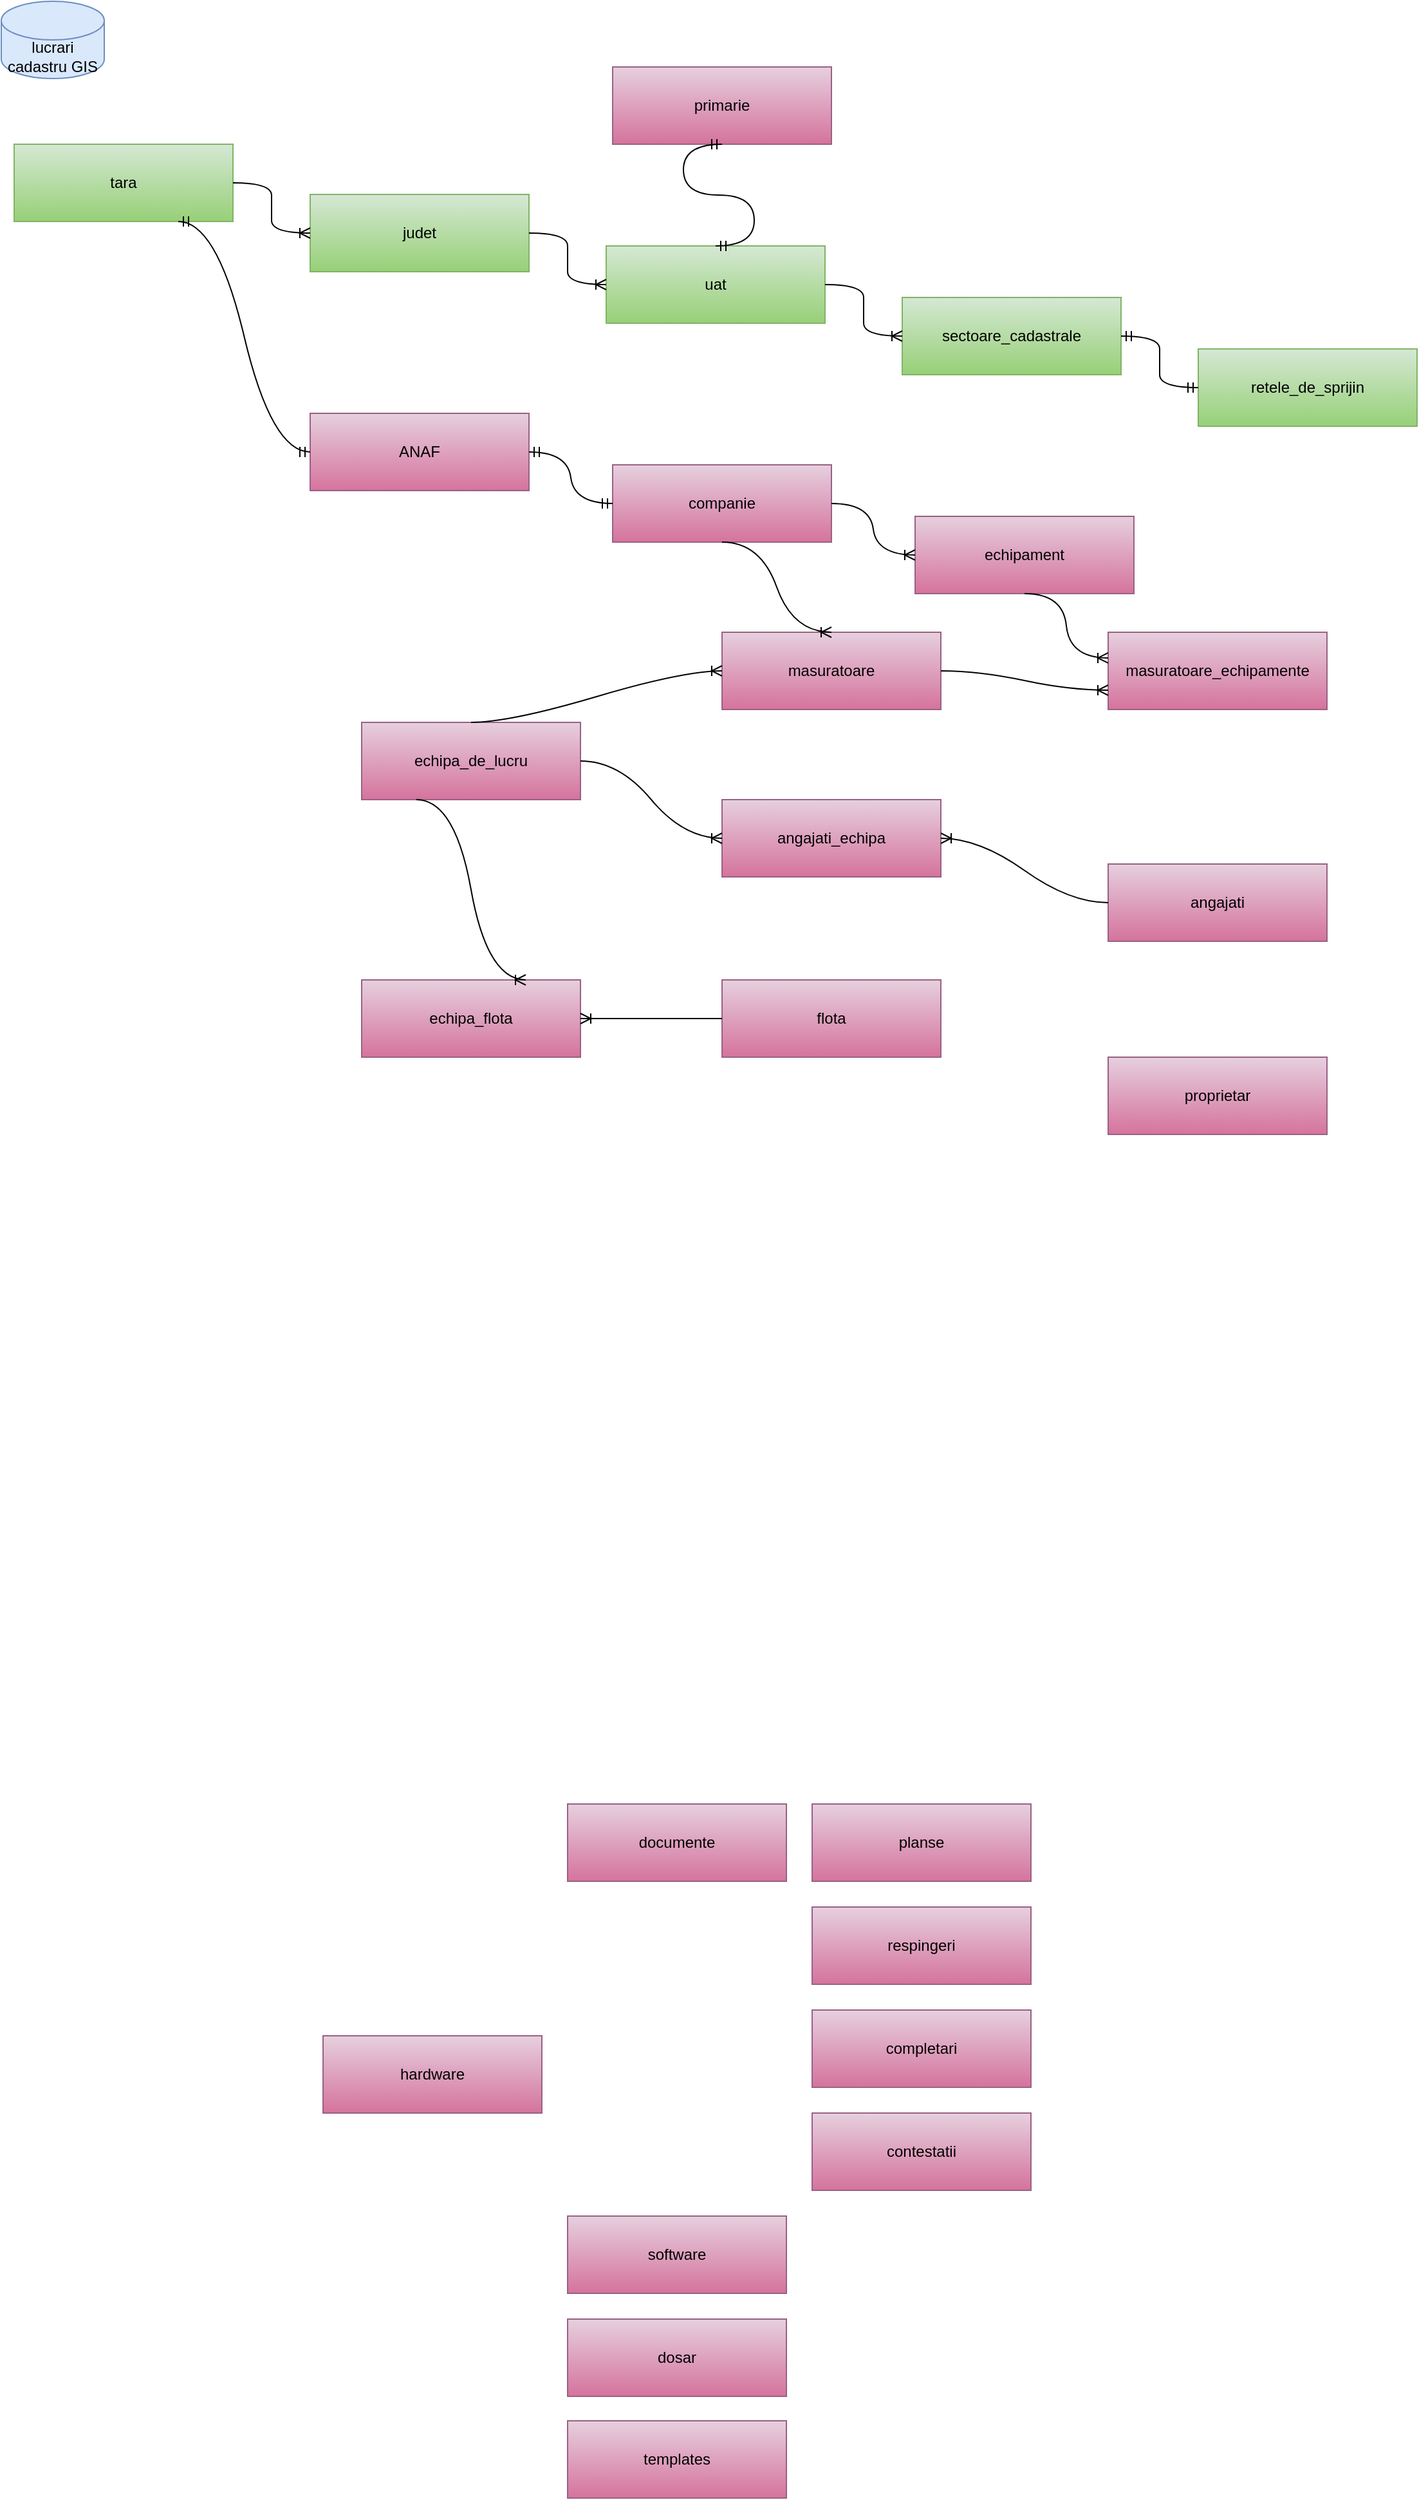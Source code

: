 <mxfile version="22.0.8" type="github">
  <diagram name="Pagina-1" id="Of-bGnzV4ERRJ4TqnUzD">
    <mxGraphModel dx="1050" dy="2227" grid="1" gridSize="10" guides="1" tooltips="1" connect="1" arrows="1" fold="1" page="1" pageScale="1" pageWidth="1169" pageHeight="827" math="0" shadow="0">
      <root>
        <mxCell id="0" />
        <mxCell id="1" parent="0" />
        <mxCell id="UoyvZa-wT4XflDU2HeLp-1" value="&lt;font style=&quot;font-size: 12px;&quot;&gt;lucrari cadastru GIS&lt;/font&gt;" style="shape=cylinder3;whiteSpace=wrap;html=1;boundedLbl=1;backgroundOutline=1;size=15;fillColor=#dae8fc;strokeColor=#6c8ebf;align=center;" vertex="1" parent="1">
          <mxGeometry y="-1280" width="80" height="60" as="geometry" />
        </mxCell>
        <mxCell id="UoyvZa-wT4XflDU2HeLp-2" value="sectoare_cadastrale" style="rounded=0;whiteSpace=wrap;html=1;fillColor=#d5e8d4;strokeColor=#82b366;gradientColor=#97d077;" vertex="1" parent="1">
          <mxGeometry x="700" y="-1050" width="170" height="60" as="geometry" />
        </mxCell>
        <mxCell id="UoyvZa-wT4XflDU2HeLp-3" value="retele_de_sprijin" style="rounded=0;whiteSpace=wrap;html=1;fillColor=#d5e8d4;strokeColor=#82b366;gradientColor=#97d077;" vertex="1" parent="1">
          <mxGeometry x="930" y="-1010" width="170" height="60" as="geometry" />
        </mxCell>
        <mxCell id="UoyvZa-wT4XflDU2HeLp-4" value="echipa_de_lucru" style="rounded=0;whiteSpace=wrap;html=1;fillColor=#e6d0de;strokeColor=#996185;gradientColor=#d5739d;" vertex="1" parent="1">
          <mxGeometry x="280" y="-720" width="170" height="60" as="geometry" />
        </mxCell>
        <mxCell id="UoyvZa-wT4XflDU2HeLp-5" value="angajati" style="rounded=0;whiteSpace=wrap;html=1;fillColor=#e6d0de;strokeColor=#996185;gradientColor=#d5739d;" vertex="1" parent="1">
          <mxGeometry x="860" y="-610" width="170" height="60" as="geometry" />
        </mxCell>
        <mxCell id="UoyvZa-wT4XflDU2HeLp-6" value="companie" style="rounded=0;whiteSpace=wrap;html=1;fillColor=#e6d0de;strokeColor=#996185;gradientColor=#d5739d;" vertex="1" parent="1">
          <mxGeometry x="475" y="-920" width="170" height="60" as="geometry" />
        </mxCell>
        <mxCell id="UoyvZa-wT4XflDU2HeLp-7" value="hardware" style="rounded=0;whiteSpace=wrap;html=1;fillColor=#e6d0de;strokeColor=#996185;gradientColor=#d5739d;" vertex="1" parent="1">
          <mxGeometry x="250" y="300" width="170" height="60" as="geometry" />
        </mxCell>
        <mxCell id="UoyvZa-wT4XflDU2HeLp-8" value="flota" style="rounded=0;whiteSpace=wrap;html=1;fillColor=#e6d0de;strokeColor=#996185;gradientColor=#d5739d;" vertex="1" parent="1">
          <mxGeometry x="560" y="-520" width="170" height="60" as="geometry" />
        </mxCell>
        <mxCell id="UoyvZa-wT4XflDU2HeLp-9" value="documente" style="rounded=0;whiteSpace=wrap;html=1;fillColor=#e6d0de;strokeColor=#996185;gradientColor=#d5739d;" vertex="1" parent="1">
          <mxGeometry x="440" y="120" width="170" height="60" as="geometry" />
        </mxCell>
        <mxCell id="UoyvZa-wT4XflDU2HeLp-10" value="masuratoare" style="rounded=0;whiteSpace=wrap;html=1;fillColor=#e6d0de;strokeColor=#996185;gradientColor=#d5739d;" vertex="1" parent="1">
          <mxGeometry x="560" y="-790" width="170" height="60" as="geometry" />
        </mxCell>
        <mxCell id="UoyvZa-wT4XflDU2HeLp-11" value="primarie" style="rounded=0;whiteSpace=wrap;html=1;fillColor=#e6d0de;strokeColor=#996185;gradientColor=#d5739d;" vertex="1" parent="1">
          <mxGeometry x="475" y="-1229" width="170" height="60" as="geometry" />
        </mxCell>
        <mxCell id="UoyvZa-wT4XflDU2HeLp-12" value="proprietar" style="rounded=0;whiteSpace=wrap;html=1;fillColor=#e6d0de;strokeColor=#996185;gradientColor=#d5739d;" vertex="1" parent="1">
          <mxGeometry x="860" y="-460" width="170" height="60" as="geometry" />
        </mxCell>
        <mxCell id="UoyvZa-wT4XflDU2HeLp-13" value="software" style="rounded=0;whiteSpace=wrap;html=1;fillColor=#e6d0de;strokeColor=#996185;gradientColor=#d5739d;" vertex="1" parent="1">
          <mxGeometry x="440" y="440" width="170" height="60" as="geometry" />
        </mxCell>
        <mxCell id="UoyvZa-wT4XflDU2HeLp-14" value="dosar" style="rounded=0;whiteSpace=wrap;html=1;fillColor=#e6d0de;strokeColor=#996185;gradientColor=#d5739d;" vertex="1" parent="1">
          <mxGeometry x="440" y="520" width="170" height="60" as="geometry" />
        </mxCell>
        <mxCell id="UoyvZa-wT4XflDU2HeLp-15" value="templates" style="rounded=0;whiteSpace=wrap;html=1;fillColor=#e6d0de;strokeColor=#996185;gradientColor=#d5739d;" vertex="1" parent="1">
          <mxGeometry x="440" y="599" width="170" height="60" as="geometry" />
        </mxCell>
        <mxCell id="UoyvZa-wT4XflDU2HeLp-16" value="planse" style="rounded=0;whiteSpace=wrap;html=1;fillColor=#e6d0de;strokeColor=#996185;gradientColor=#d5739d;" vertex="1" parent="1">
          <mxGeometry x="630" y="120" width="170" height="60" as="geometry" />
        </mxCell>
        <mxCell id="UoyvZa-wT4XflDU2HeLp-17" value="respingeri" style="rounded=0;whiteSpace=wrap;html=1;fillColor=#e6d0de;strokeColor=#996185;gradientColor=#d5739d;" vertex="1" parent="1">
          <mxGeometry x="630" y="200" width="170" height="60" as="geometry" />
        </mxCell>
        <mxCell id="UoyvZa-wT4XflDU2HeLp-18" value="completari" style="rounded=0;whiteSpace=wrap;html=1;fillColor=#e6d0de;strokeColor=#996185;gradientColor=#d5739d;" vertex="1" parent="1">
          <mxGeometry x="630" y="280" width="170" height="60" as="geometry" />
        </mxCell>
        <mxCell id="UoyvZa-wT4XflDU2HeLp-19" value="contestatii" style="rounded=0;whiteSpace=wrap;html=1;fillColor=#e6d0de;strokeColor=#996185;gradientColor=#d5739d;" vertex="1" parent="1">
          <mxGeometry x="630" y="360" width="170" height="60" as="geometry" />
        </mxCell>
        <mxCell id="UoyvZa-wT4XflDU2HeLp-20" value="uat" style="rounded=0;whiteSpace=wrap;html=1;fillColor=#d5e8d4;strokeColor=#82b366;gradientColor=#97d077;" vertex="1" parent="1">
          <mxGeometry x="470" y="-1090" width="170" height="60" as="geometry" />
        </mxCell>
        <mxCell id="UoyvZa-wT4XflDU2HeLp-21" value="" style="edgeStyle=entityRelationEdgeStyle;fontSize=12;html=1;endArrow=ERoneToMany;exitX=1;exitY=0.5;exitDx=0;exitDy=0;entryX=0;entryY=0.5;entryDx=0;entryDy=0;curved=1;" edge="1" parent="1" source="UoyvZa-wT4XflDU2HeLp-20" target="UoyvZa-wT4XflDU2HeLp-2">
          <mxGeometry width="100" height="100" relative="1" as="geometry">
            <mxPoint x="210" y="-1030" as="sourcePoint" />
            <mxPoint x="230" y="-1080" as="targetPoint" />
          </mxGeometry>
        </mxCell>
        <mxCell id="UoyvZa-wT4XflDU2HeLp-22" value="judet" style="rounded=0;whiteSpace=wrap;html=1;fillColor=#d5e8d4;strokeColor=#82b366;gradientColor=#97d077;" vertex="1" parent="1">
          <mxGeometry x="240" y="-1130" width="170" height="60" as="geometry" />
        </mxCell>
        <mxCell id="UoyvZa-wT4XflDU2HeLp-23" value="" style="edgeStyle=entityRelationEdgeStyle;fontSize=12;html=1;endArrow=ERoneToMany;exitX=1;exitY=0.5;exitDx=0;exitDy=0;entryX=0;entryY=0.5;entryDx=0;entryDy=0;curved=1;" edge="1" parent="1" source="UoyvZa-wT4XflDU2HeLp-22" target="UoyvZa-wT4XflDU2HeLp-20">
          <mxGeometry width="100" height="100" relative="1" as="geometry">
            <mxPoint x="360" y="-920" as="sourcePoint" />
            <mxPoint x="460" y="-1020" as="targetPoint" />
            <Array as="points">
              <mxPoint x="95" y="-960" />
              <mxPoint x="90" y="-950" />
            </Array>
          </mxGeometry>
        </mxCell>
        <mxCell id="UoyvZa-wT4XflDU2HeLp-24" value="tara" style="rounded=0;whiteSpace=wrap;html=1;fillColor=#d5e8d4;strokeColor=#82b366;gradientColor=#97d077;" vertex="1" parent="1">
          <mxGeometry x="10" y="-1169" width="170" height="60" as="geometry" />
        </mxCell>
        <mxCell id="UoyvZa-wT4XflDU2HeLp-25" value="" style="edgeStyle=entityRelationEdgeStyle;fontSize=12;html=1;endArrow=ERoneToMany;exitX=1;exitY=0.5;exitDx=0;exitDy=0;entryX=0;entryY=0.5;entryDx=0;entryDy=0;curved=1;" edge="1" parent="1" source="UoyvZa-wT4XflDU2HeLp-24" target="UoyvZa-wT4XflDU2HeLp-22">
          <mxGeometry width="100" height="100" relative="1" as="geometry">
            <mxPoint x="360" y="-920" as="sourcePoint" />
            <mxPoint x="460" y="-1020" as="targetPoint" />
          </mxGeometry>
        </mxCell>
        <mxCell id="UoyvZa-wT4XflDU2HeLp-26" value="echipament" style="rounded=0;whiteSpace=wrap;html=1;fillColor=#e6d0de;strokeColor=#996185;gradientColor=#d5739d;" vertex="1" parent="1">
          <mxGeometry x="710" y="-880" width="170" height="60" as="geometry" />
        </mxCell>
        <mxCell id="UoyvZa-wT4XflDU2HeLp-27" value="" style="edgeStyle=entityRelationEdgeStyle;fontSize=12;html=1;endArrow=ERoneToMany;exitX=1;exitY=0.5;exitDx=0;exitDy=0;entryX=0;entryY=0.5;entryDx=0;entryDy=0;curved=1;" edge="1" parent="1" source="UoyvZa-wT4XflDU2HeLp-6" target="UoyvZa-wT4XflDU2HeLp-26">
          <mxGeometry width="100" height="100" relative="1" as="geometry">
            <mxPoint x="455" y="-960" as="sourcePoint" />
            <mxPoint x="555" y="-1060" as="targetPoint" />
          </mxGeometry>
        </mxCell>
        <mxCell id="UoyvZa-wT4XflDU2HeLp-28" value="ANAF" style="rounded=0;whiteSpace=wrap;html=1;fillColor=#e6d0de;strokeColor=#996185;gradientColor=#d5739d;" vertex="1" parent="1">
          <mxGeometry x="240" y="-960" width="170" height="60" as="geometry" />
        </mxCell>
        <mxCell id="UoyvZa-wT4XflDU2HeLp-29" value="" style="edgeStyle=entityRelationEdgeStyle;fontSize=12;html=1;endArrow=ERmandOne;startArrow=ERmandOne;exitX=1;exitY=0.5;exitDx=0;exitDy=0;entryX=0;entryY=0.5;entryDx=0;entryDy=0;curved=1;" edge="1" parent="1" source="UoyvZa-wT4XflDU2HeLp-28" target="UoyvZa-wT4XflDU2HeLp-6">
          <mxGeometry width="100" height="100" relative="1" as="geometry">
            <mxPoint x="460" y="-860" as="sourcePoint" />
            <mxPoint x="560" y="-960" as="targetPoint" />
          </mxGeometry>
        </mxCell>
        <mxCell id="UoyvZa-wT4XflDU2HeLp-30" value="" style="edgeStyle=entityRelationEdgeStyle;fontSize=12;html=1;endArrow=ERmandOne;startArrow=ERmandOne;entryX=0.75;entryY=1;entryDx=0;entryDy=0;exitX=0;exitY=0.5;exitDx=0;exitDy=0;curved=1;" edge="1" parent="1" source="UoyvZa-wT4XflDU2HeLp-28" target="UoyvZa-wT4XflDU2HeLp-24">
          <mxGeometry width="100" height="100" relative="1" as="geometry">
            <mxPoint x="460" y="-860" as="sourcePoint" />
            <mxPoint x="560" y="-960" as="targetPoint" />
          </mxGeometry>
        </mxCell>
        <mxCell id="UoyvZa-wT4XflDU2HeLp-31" value="" style="edgeStyle=entityRelationEdgeStyle;fontSize=12;html=1;endArrow=ERoneToMany;exitX=0.5;exitY=1;exitDx=0;exitDy=0;entryX=0.5;entryY=0;entryDx=0;entryDy=0;curved=1;" edge="1" parent="1" source="UoyvZa-wT4XflDU2HeLp-6" target="UoyvZa-wT4XflDU2HeLp-10">
          <mxGeometry width="100" height="100" relative="1" as="geometry">
            <mxPoint x="550" y="-830" as="sourcePoint" />
            <mxPoint x="640" y="-820" as="targetPoint" />
            <Array as="points">
              <mxPoint x="560" y="-820" />
            </Array>
          </mxGeometry>
        </mxCell>
        <mxCell id="UoyvZa-wT4XflDU2HeLp-32" value="masuratoare_echipamente" style="rounded=0;whiteSpace=wrap;html=1;fillColor=#e6d0de;strokeColor=#996185;gradientColor=#d5739d;" vertex="1" parent="1">
          <mxGeometry x="860" y="-790" width="170" height="60" as="geometry" />
        </mxCell>
        <mxCell id="UoyvZa-wT4XflDU2HeLp-33" value="" style="edgeStyle=entityRelationEdgeStyle;fontSize=12;html=1;endArrow=ERoneToMany;exitX=1;exitY=0.5;exitDx=0;exitDy=0;entryX=0;entryY=0.75;entryDx=0;entryDy=0;curved=1;" edge="1" parent="1" source="UoyvZa-wT4XflDU2HeLp-10" target="UoyvZa-wT4XflDU2HeLp-32">
          <mxGeometry width="100" height="100" relative="1" as="geometry">
            <mxPoint x="460" y="-760" as="sourcePoint" />
            <mxPoint x="820" y="-590" as="targetPoint" />
          </mxGeometry>
        </mxCell>
        <mxCell id="UoyvZa-wT4XflDU2HeLp-34" value="" style="edgeStyle=entityRelationEdgeStyle;fontSize=12;html=1;endArrow=ERoneToMany;exitX=0.5;exitY=1;exitDx=0;exitDy=0;entryX=0;entryY=0.333;entryDx=0;entryDy=0;entryPerimeter=0;curved=1;" edge="1" parent="1" source="UoyvZa-wT4XflDU2HeLp-26" target="UoyvZa-wT4XflDU2HeLp-32">
          <mxGeometry width="100" height="100" relative="1" as="geometry">
            <mxPoint x="460" y="-760" as="sourcePoint" />
            <mxPoint x="560" y="-860" as="targetPoint" />
          </mxGeometry>
        </mxCell>
        <mxCell id="UoyvZa-wT4XflDU2HeLp-36" value="angajati_echipa" style="rounded=0;whiteSpace=wrap;html=1;fillColor=#e6d0de;strokeColor=#996185;gradientColor=#d5739d;" vertex="1" parent="1">
          <mxGeometry x="560" y="-660" width="170" height="60" as="geometry" />
        </mxCell>
        <mxCell id="UoyvZa-wT4XflDU2HeLp-37" value="" style="edgeStyle=entityRelationEdgeStyle;fontSize=12;html=1;endArrow=ERoneToMany;exitX=0;exitY=0.5;exitDx=0;exitDy=0;entryX=1;entryY=0.5;entryDx=0;entryDy=0;curved=1;" edge="1" parent="1" source="UoyvZa-wT4XflDU2HeLp-5" target="UoyvZa-wT4XflDU2HeLp-36">
          <mxGeometry width="100" height="100" relative="1" as="geometry">
            <mxPoint x="380" y="-550" as="sourcePoint" />
            <mxPoint x="480" y="-650" as="targetPoint" />
          </mxGeometry>
        </mxCell>
        <mxCell id="UoyvZa-wT4XflDU2HeLp-38" value="" style="edgeStyle=entityRelationEdgeStyle;fontSize=12;html=1;endArrow=ERoneToMany;exitX=1;exitY=0.5;exitDx=0;exitDy=0;entryX=0;entryY=0.5;entryDx=0;entryDy=0;curved=1;" edge="1" parent="1" source="UoyvZa-wT4XflDU2HeLp-4" target="UoyvZa-wT4XflDU2HeLp-36">
          <mxGeometry width="100" height="100" relative="1" as="geometry">
            <mxPoint x="380" y="-550" as="sourcePoint" />
            <mxPoint x="480" y="-650" as="targetPoint" />
          </mxGeometry>
        </mxCell>
        <mxCell id="UoyvZa-wT4XflDU2HeLp-39" value="" style="edgeStyle=entityRelationEdgeStyle;fontSize=12;html=1;endArrow=ERoneToMany;exitX=0.5;exitY=0;exitDx=0;exitDy=0;entryX=0;entryY=0.5;entryDx=0;entryDy=0;curved=1;" edge="1" parent="1" source="UoyvZa-wT4XflDU2HeLp-4" target="UoyvZa-wT4XflDU2HeLp-10">
          <mxGeometry width="100" height="100" relative="1" as="geometry">
            <mxPoint x="540" y="-550" as="sourcePoint" />
            <mxPoint x="640" y="-650" as="targetPoint" />
          </mxGeometry>
        </mxCell>
        <mxCell id="UoyvZa-wT4XflDU2HeLp-40" value="echipa_flota" style="rounded=0;whiteSpace=wrap;html=1;fillColor=#e6d0de;strokeColor=#996185;gradientColor=#d5739d;" vertex="1" parent="1">
          <mxGeometry x="280" y="-520" width="170" height="60" as="geometry" />
        </mxCell>
        <mxCell id="UoyvZa-wT4XflDU2HeLp-41" value="" style="edgeStyle=entityRelationEdgeStyle;fontSize=12;html=1;endArrow=ERoneToMany;exitX=0.25;exitY=1;exitDx=0;exitDy=0;entryX=0.75;entryY=0;entryDx=0;entryDy=0;curved=1;" edge="1" parent="1" source="UoyvZa-wT4XflDU2HeLp-4" target="UoyvZa-wT4XflDU2HeLp-40">
          <mxGeometry width="100" height="100" relative="1" as="geometry">
            <mxPoint x="460" y="-490" as="sourcePoint" />
            <mxPoint x="560" y="-590" as="targetPoint" />
          </mxGeometry>
        </mxCell>
        <mxCell id="UoyvZa-wT4XflDU2HeLp-42" value="" style="edgeStyle=entityRelationEdgeStyle;fontSize=12;html=1;endArrow=ERoneToMany;exitX=0;exitY=0.5;exitDx=0;exitDy=0;entryX=1;entryY=0.5;entryDx=0;entryDy=0;curved=1;" edge="1" parent="1" source="UoyvZa-wT4XflDU2HeLp-8" target="UoyvZa-wT4XflDU2HeLp-40">
          <mxGeometry width="100" height="100" relative="1" as="geometry">
            <mxPoint x="460" y="-490" as="sourcePoint" />
            <mxPoint x="560" y="-590" as="targetPoint" />
          </mxGeometry>
        </mxCell>
        <mxCell id="UoyvZa-wT4XflDU2HeLp-43" value="" style="edgeStyle=entityRelationEdgeStyle;fontSize=12;html=1;endArrow=ERmandOne;startArrow=ERmandOne;exitX=1;exitY=0.5;exitDx=0;exitDy=0;entryX=0;entryY=0.5;entryDx=0;entryDy=0;curved=1;" edge="1" parent="1" source="UoyvZa-wT4XflDU2HeLp-2" target="UoyvZa-wT4XflDU2HeLp-3">
          <mxGeometry width="100" height="100" relative="1" as="geometry">
            <mxPoint x="670" y="-930" as="sourcePoint" />
            <mxPoint x="770" y="-1030" as="targetPoint" />
          </mxGeometry>
        </mxCell>
        <mxCell id="UoyvZa-wT4XflDU2HeLp-44" value="" style="edgeStyle=entityRelationEdgeStyle;fontSize=12;html=1;endArrow=ERmandOne;startArrow=ERmandOne;exitX=0.5;exitY=0;exitDx=0;exitDy=0;entryX=0.5;entryY=1;entryDx=0;entryDy=0;curved=1;" edge="1" parent="1" source="UoyvZa-wT4XflDU2HeLp-20" target="UoyvZa-wT4XflDU2HeLp-11">
          <mxGeometry width="100" height="100" relative="1" as="geometry">
            <mxPoint x="670" y="-1030" as="sourcePoint" />
            <mxPoint x="770" y="-1130" as="targetPoint" />
          </mxGeometry>
        </mxCell>
      </root>
    </mxGraphModel>
  </diagram>
</mxfile>
